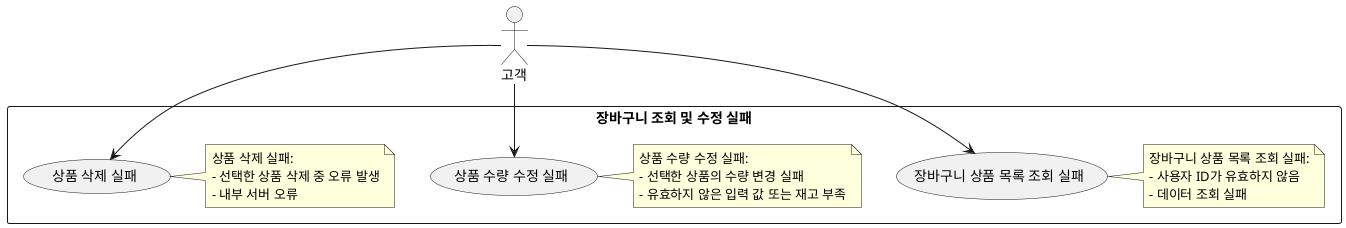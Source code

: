 @startuml
actor "고객" as Customer

rectangle "장바구니 조회 및 수정 실패" {
  usecase "장바구니 상품 목록 조회 실패" as UC2_1_failure
  note right
  장바구니 상품 목록 조회 실패:
  - 사용자 ID가 유효하지 않음
  - 데이터 조회 실패
  end note

  usecase "상품 수량 수정 실패" as UC2_2_failure
  note right
  상품 수량 수정 실패:
  - 선택한 상품의 수량 변경 실패
  - 유효하지 않은 입력 값 또는 재고 부족
  end note

  usecase "상품 삭제 실패" as UC2_3_failure
  note right
  상품 삭제 실패:
  - 선택한 상품 삭제 중 오류 발생
  - 내부 서버 오류
  end note
}

Customer --> UC2_1_failure
Customer --> UC2_2_failure
Customer --> UC2_3_failure
@enduml
